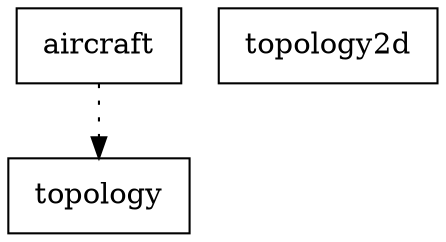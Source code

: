 digraph {
aircraft [ label=" aircraft " shape= box ]
topology [ label=" topology " shape= box ]
topology2d [ label=" topology2d " shape= box ]

"aircraft" -> "topology" [style= dotted ]
}
